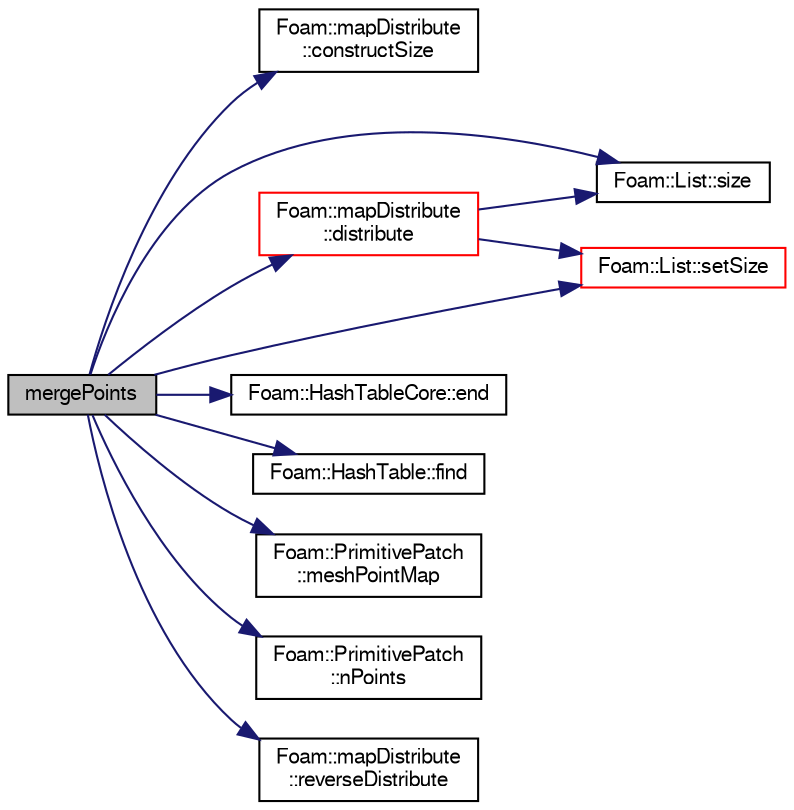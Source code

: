 digraph "mergePoints"
{
  bgcolor="transparent";
  edge [fontname="FreeSans",fontsize="10",labelfontname="FreeSans",labelfontsize="10"];
  node [fontname="FreeSans",fontsize="10",shape=record];
  rankdir="LR";
  Node1 [label="mergePoints",height=0.2,width=0.4,color="black", fillcolor="grey75", style="filled" fontcolor="black"];
  Node1 -> Node2 [color="midnightblue",fontsize="10",style="solid",fontname="FreeSans"];
  Node2 [label="Foam::mapDistribute\l::constructSize",height=0.2,width=0.4,color="black",URL="$a01363.html#a31e35cc37553bf187f244f12f1ad9c37",tooltip="Constructed data size. "];
  Node1 -> Node3 [color="midnightblue",fontsize="10",style="solid",fontname="FreeSans"];
  Node3 [label="Foam::mapDistribute\l::distribute",height=0.2,width=0.4,color="red",URL="$a01363.html#a33e0f8481eb68bf011731ec98e8f7c65",tooltip="Distribute data. Note:schedule only used for Pstream::scheduled. "];
  Node3 -> Node4 [color="midnightblue",fontsize="10",style="solid",fontname="FreeSans"];
  Node4 [label="Foam::List::size",height=0.2,width=0.4,color="black",URL="$a01325.html#a8a5f6fa29bd4b500caf186f60245b384",tooltip="Override size to be inconsistent with allocated storage. "];
  Node3 -> Node5 [color="midnightblue",fontsize="10",style="solid",fontname="FreeSans"];
  Node5 [label="Foam::List::setSize",height=0.2,width=0.4,color="red",URL="$a01325.html#aedb985ffeaf1bdbfeccc2a8730405703",tooltip="Reset size of List. "];
  Node1 -> Node6 [color="midnightblue",fontsize="10",style="solid",fontname="FreeSans"];
  Node6 [label="Foam::HashTableCore::end",height=0.2,width=0.4,color="black",URL="$a00960.html#a540580a296c0ff351686ceb4f27b6fe6",tooltip="iteratorEnd set to beyond the end of any HashTable "];
  Node1 -> Node7 [color="midnightblue",fontsize="10",style="solid",fontname="FreeSans"];
  Node7 [label="Foam::HashTable::find",height=0.2,width=0.4,color="black",URL="$a00959.html#a76b2c74ebd9f33fa9f76261b027ffc11",tooltip="Find and return an iterator set at the hashedEntry. "];
  Node1 -> Node8 [color="midnightblue",fontsize="10",style="solid",fontname="FreeSans"];
  Node8 [label="Foam::PrimitivePatch\l::meshPointMap",height=0.2,width=0.4,color="black",URL="$a01914.html#a031f186dcdd6bca2af97413a6e3301aa",tooltip="Mesh point map. Given the global point index find its. "];
  Node1 -> Node9 [color="midnightblue",fontsize="10",style="solid",fontname="FreeSans"];
  Node9 [label="Foam::PrimitivePatch\l::nPoints",height=0.2,width=0.4,color="black",URL="$a01914.html#a9927abeba2c8506177084d644b6e573a",tooltip="Return number of points supporting patch faces. "];
  Node1 -> Node10 [color="midnightblue",fontsize="10",style="solid",fontname="FreeSans"];
  Node10 [label="Foam::mapDistribute\l::reverseDistribute",height=0.2,width=0.4,color="black",URL="$a01363.html#ae5978ec7d5cfaaa710d2266027280062",tooltip="Reverse distribute data using default commsType. "];
  Node1 -> Node5 [color="midnightblue",fontsize="10",style="solid",fontname="FreeSans"];
  Node1 -> Node4 [color="midnightblue",fontsize="10",style="solid",fontname="FreeSans"];
}
